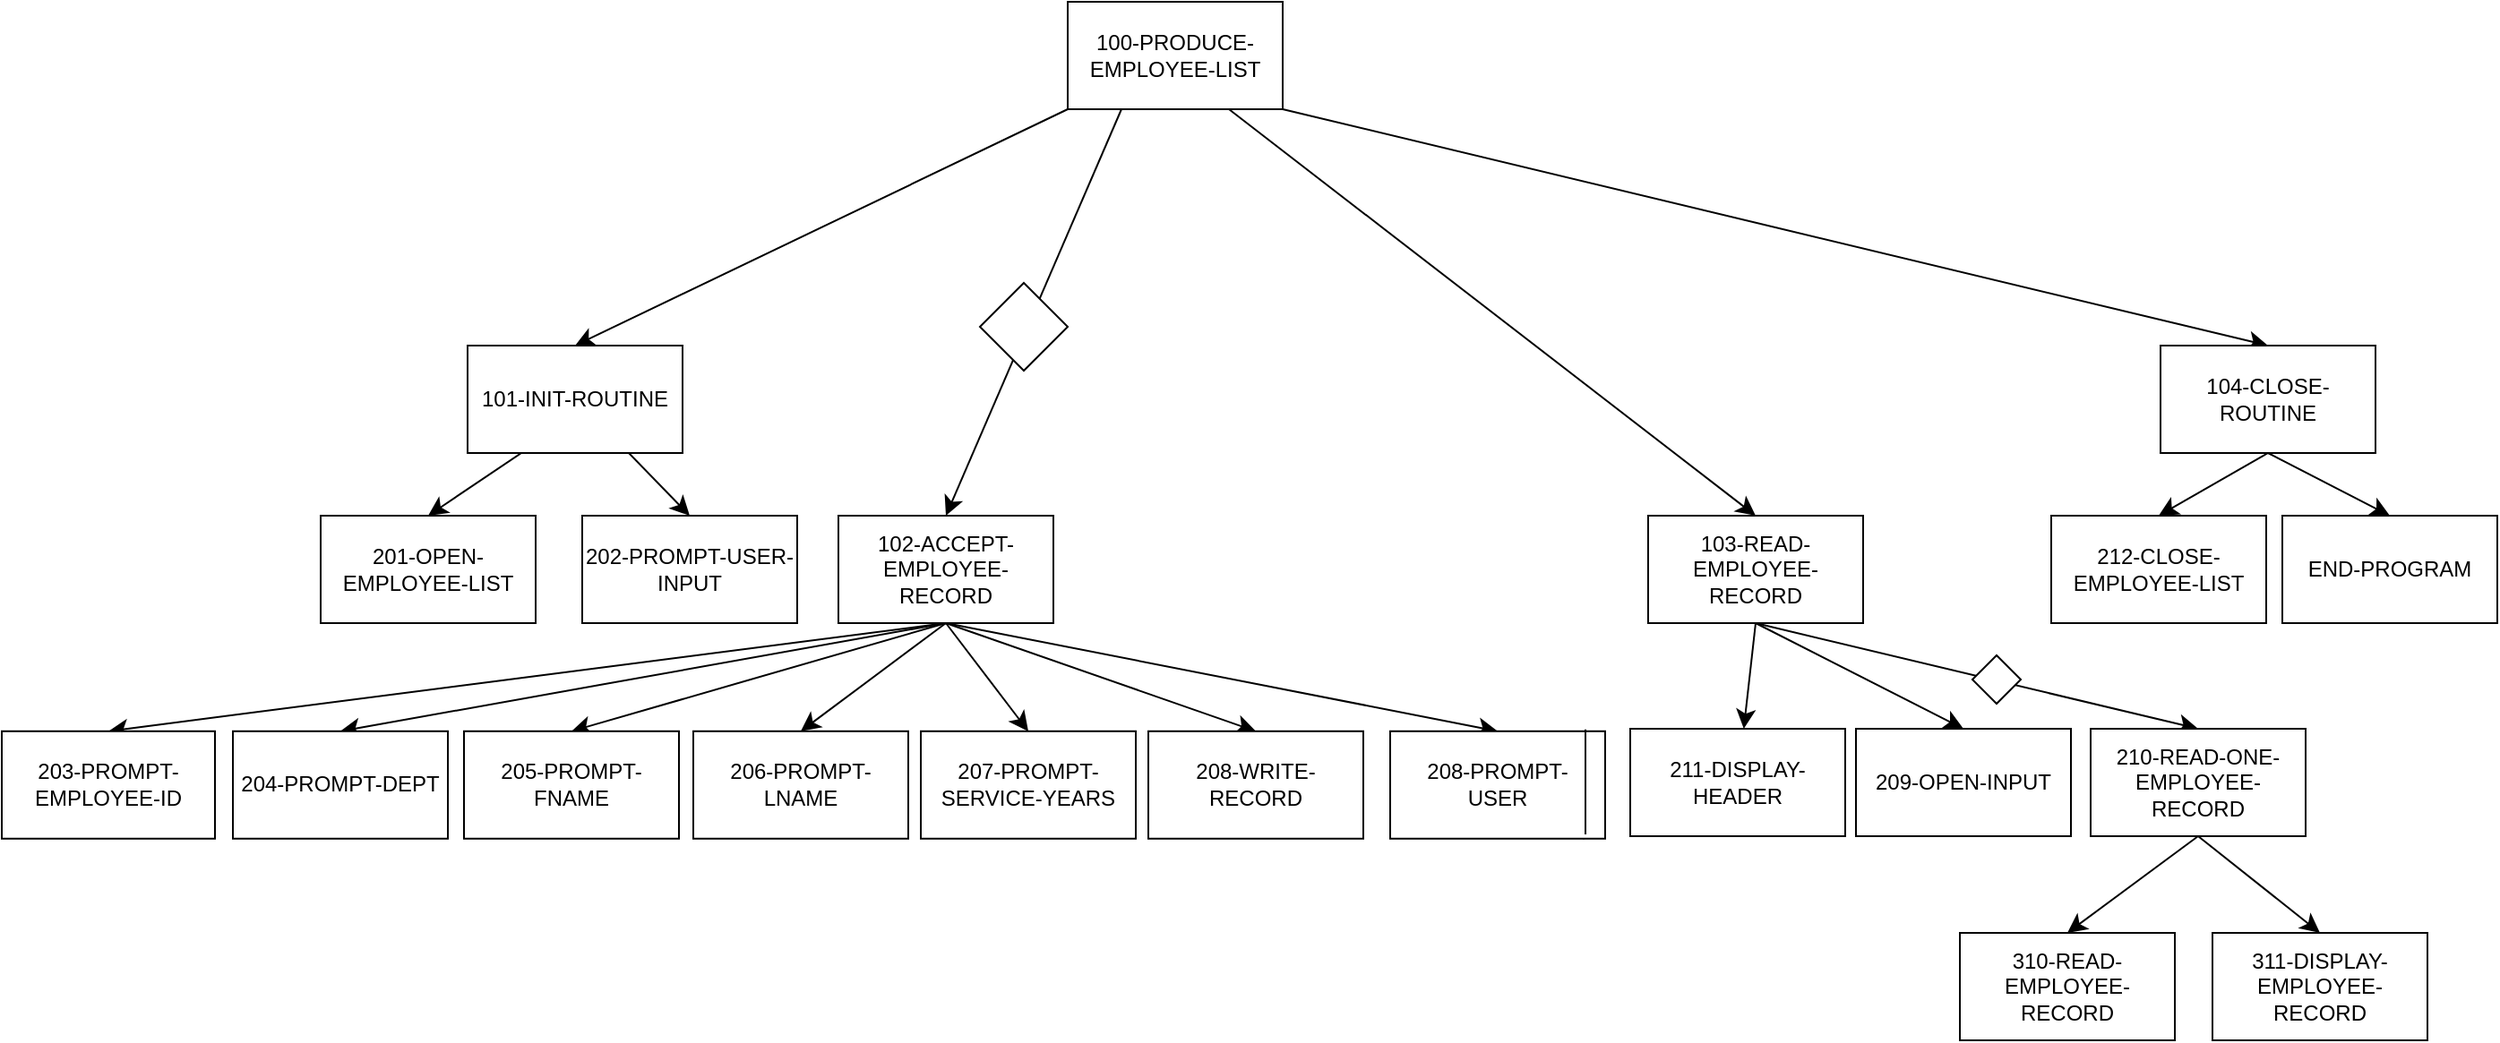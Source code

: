 <mxfile version="27.1.5">
  <diagram name="Page-1" id="BujZoUWbbAuTylbUrR1K">
    <mxGraphModel dx="1456" dy="1157" grid="0" gridSize="10" guides="1" tooltips="1" connect="1" arrows="1" fold="1" page="0" pageScale="1" pageWidth="850" pageHeight="1100" math="0" shadow="0">
      <root>
        <mxCell id="0" />
        <mxCell id="1" parent="0" />
        <mxCell id="QD17FKgBwL-icGlesGAo-3" style="edgeStyle=none;curved=1;rounded=0;orthogonalLoop=1;jettySize=auto;html=1;exitX=0;exitY=1;exitDx=0;exitDy=0;fontSize=12;startSize=8;endSize=8;entryX=0.5;entryY=0;entryDx=0;entryDy=0;" parent="1" source="6ozQBMaHB9t8dY59FctQ-1" target="6ozQBMaHB9t8dY59FctQ-2" edge="1">
          <mxGeometry relative="1" as="geometry" />
        </mxCell>
        <mxCell id="QD17FKgBwL-icGlesGAo-5" style="edgeStyle=none;curved=1;rounded=0;orthogonalLoop=1;jettySize=auto;html=1;exitX=1;exitY=1;exitDx=0;exitDy=0;entryX=0.5;entryY=0;entryDx=0;entryDy=0;fontSize=12;startSize=8;endSize=8;" parent="1" source="6ozQBMaHB9t8dY59FctQ-1" target="6ozQBMaHB9t8dY59FctQ-4" edge="1">
          <mxGeometry relative="1" as="geometry" />
        </mxCell>
        <mxCell id="8aIzDCT4HwBIkc66kDXe-2" style="edgeStyle=none;curved=1;rounded=0;orthogonalLoop=1;jettySize=auto;html=1;exitX=0.25;exitY=1;exitDx=0;exitDy=0;entryX=0.5;entryY=0;entryDx=0;entryDy=0;fontSize=12;startSize=8;endSize=8;" parent="1" source="6ozQBMaHB9t8dY59FctQ-1" target="6ozQBMaHB9t8dY59FctQ-3" edge="1">
          <mxGeometry relative="1" as="geometry" />
        </mxCell>
        <mxCell id="8aIzDCT4HwBIkc66kDXe-3" style="edgeStyle=none;curved=1;rounded=0;orthogonalLoop=1;jettySize=auto;html=1;exitX=0.75;exitY=1;exitDx=0;exitDy=0;entryX=0.5;entryY=0;entryDx=0;entryDy=0;fontSize=12;startSize=8;endSize=8;" parent="1" source="6ozQBMaHB9t8dY59FctQ-1" target="8aIzDCT4HwBIkc66kDXe-1" edge="1">
          <mxGeometry relative="1" as="geometry" />
        </mxCell>
        <mxCell id="6ozQBMaHB9t8dY59FctQ-1" value="&lt;div&gt;100-PRODUCE-EMPLOYEE-LIST&lt;/div&gt;" style="rounded=0;whiteSpace=wrap;html=1;" parent="1" vertex="1">
          <mxGeometry x="63" y="-191" width="120" height="60" as="geometry" />
        </mxCell>
        <mxCell id="QD17FKgBwL-icGlesGAo-1" style="edgeStyle=none;curved=1;rounded=0;orthogonalLoop=1;jettySize=auto;html=1;exitX=0.25;exitY=1;exitDx=0;exitDy=0;entryX=0.5;entryY=0;entryDx=0;entryDy=0;fontSize=12;startSize=8;endSize=8;" parent="1" source="6ozQBMaHB9t8dY59FctQ-2" target="6ozQBMaHB9t8dY59FctQ-5" edge="1">
          <mxGeometry relative="1" as="geometry" />
        </mxCell>
        <mxCell id="QD17FKgBwL-icGlesGAo-2" style="edgeStyle=none;curved=1;rounded=0;orthogonalLoop=1;jettySize=auto;html=1;exitX=0.75;exitY=1;exitDx=0;exitDy=0;entryX=0.5;entryY=0;entryDx=0;entryDy=0;fontSize=12;startSize=8;endSize=8;" parent="1" source="6ozQBMaHB9t8dY59FctQ-2" target="6ozQBMaHB9t8dY59FctQ-6" edge="1">
          <mxGeometry relative="1" as="geometry" />
        </mxCell>
        <mxCell id="6ozQBMaHB9t8dY59FctQ-2" value="&lt;div&gt;101-INIT-ROUTINE&lt;/div&gt;" style="rounded=0;whiteSpace=wrap;html=1;" parent="1" vertex="1">
          <mxGeometry x="-272" y="1" width="120" height="60" as="geometry" />
        </mxCell>
        <mxCell id="QD17FKgBwL-icGlesGAo-35" style="edgeStyle=none;curved=1;rounded=0;orthogonalLoop=1;jettySize=auto;html=1;exitX=0.5;exitY=1;exitDx=0;exitDy=0;entryX=0.5;entryY=0;entryDx=0;entryDy=0;fontSize=12;startSize=8;endSize=8;" parent="1" source="6ozQBMaHB9t8dY59FctQ-3" target="QD17FKgBwL-icGlesGAo-17" edge="1">
          <mxGeometry relative="1" as="geometry" />
        </mxCell>
        <mxCell id="QD17FKgBwL-icGlesGAo-38" style="edgeStyle=none;curved=1;rounded=0;orthogonalLoop=1;jettySize=auto;html=1;exitX=0.5;exitY=1;exitDx=0;exitDy=0;entryX=0.5;entryY=0;entryDx=0;entryDy=0;fontSize=12;startSize=8;endSize=8;" parent="1" source="6ozQBMaHB9t8dY59FctQ-3" target="QD17FKgBwL-icGlesGAo-18" edge="1">
          <mxGeometry relative="1" as="geometry" />
        </mxCell>
        <mxCell id="8aIzDCT4HwBIkc66kDXe-23" style="edgeStyle=none;curved=1;rounded=0;orthogonalLoop=1;jettySize=auto;html=1;exitX=0.5;exitY=1;exitDx=0;exitDy=0;entryX=0.5;entryY=0;entryDx=0;entryDy=0;fontSize=12;startSize=8;endSize=8;" parent="1" source="6ozQBMaHB9t8dY59FctQ-3" target="QD17FKgBwL-icGlesGAo-7" edge="1">
          <mxGeometry relative="1" as="geometry" />
        </mxCell>
        <mxCell id="8aIzDCT4HwBIkc66kDXe-24" style="edgeStyle=none;curved=1;rounded=0;orthogonalLoop=1;jettySize=auto;html=1;exitX=0.5;exitY=1;exitDx=0;exitDy=0;entryX=0.5;entryY=0;entryDx=0;entryDy=0;fontSize=12;startSize=8;endSize=8;" parent="1" source="6ozQBMaHB9t8dY59FctQ-3" target="QD17FKgBwL-icGlesGAo-16" edge="1">
          <mxGeometry relative="1" as="geometry" />
        </mxCell>
        <mxCell id="8aIzDCT4HwBIkc66kDXe-25" style="edgeStyle=none;curved=1;rounded=0;orthogonalLoop=1;jettySize=auto;html=1;exitX=0.5;exitY=1;exitDx=0;exitDy=0;entryX=0.5;entryY=0;entryDx=0;entryDy=0;fontSize=12;startSize=8;endSize=8;" parent="1" source="6ozQBMaHB9t8dY59FctQ-3" target="QD17FKgBwL-icGlesGAo-19" edge="1">
          <mxGeometry relative="1" as="geometry" />
        </mxCell>
        <mxCell id="8aIzDCT4HwBIkc66kDXe-26" style="edgeStyle=none;curved=1;rounded=0;orthogonalLoop=1;jettySize=auto;html=1;exitX=0.5;exitY=1;exitDx=0;exitDy=0;entryX=0.5;entryY=0;entryDx=0;entryDy=0;fontSize=12;startSize=8;endSize=8;" parent="1" source="6ozQBMaHB9t8dY59FctQ-3" target="QD17FKgBwL-icGlesGAo-32" edge="1">
          <mxGeometry relative="1" as="geometry" />
        </mxCell>
        <mxCell id="8aIzDCT4HwBIkc66kDXe-27" style="edgeStyle=none;curved=1;rounded=0;orthogonalLoop=1;jettySize=auto;html=1;exitX=0.5;exitY=1;exitDx=0;exitDy=0;entryX=0.5;entryY=0;entryDx=0;entryDy=0;fontSize=12;startSize=8;endSize=8;" parent="1" source="6ozQBMaHB9t8dY59FctQ-3" target="8aIzDCT4HwBIkc66kDXe-20" edge="1">
          <mxGeometry relative="1" as="geometry" />
        </mxCell>
        <mxCell id="6ozQBMaHB9t8dY59FctQ-3" value="&lt;div&gt;102-ACCEPT-EMPLOYEE-RECORD&lt;/div&gt;" style="rounded=0;whiteSpace=wrap;html=1;" parent="1" vertex="1">
          <mxGeometry x="-65" y="96" width="120" height="60" as="geometry" />
        </mxCell>
        <mxCell id="QD17FKgBwL-icGlesGAo-9" style="edgeStyle=none;curved=1;rounded=0;orthogonalLoop=1;jettySize=auto;html=1;exitX=0.5;exitY=1;exitDx=0;exitDy=0;entryX=0.5;entryY=0;entryDx=0;entryDy=0;fontSize=12;startSize=8;endSize=8;" parent="1" source="6ozQBMaHB9t8dY59FctQ-4" target="QD17FKgBwL-icGlesGAo-8" edge="1">
          <mxGeometry relative="1" as="geometry" />
        </mxCell>
        <mxCell id="QD17FKgBwL-icGlesGAo-10" style="edgeStyle=none;curved=1;rounded=0;orthogonalLoop=1;jettySize=auto;html=1;exitX=0.5;exitY=1;exitDx=0;exitDy=0;entryX=0.5;entryY=0;entryDx=0;entryDy=0;fontSize=12;startSize=8;endSize=8;" parent="1" source="6ozQBMaHB9t8dY59FctQ-4" target="QD17FKgBwL-icGlesGAo-6" edge="1">
          <mxGeometry relative="1" as="geometry" />
        </mxCell>
        <mxCell id="6ozQBMaHB9t8dY59FctQ-4" value="&lt;div&gt;104-CLOSE-ROUTINE&lt;/div&gt;" style="rounded=0;whiteSpace=wrap;html=1;" parent="1" vertex="1">
          <mxGeometry x="673" y="1" width="120" height="60" as="geometry" />
        </mxCell>
        <mxCell id="6ozQBMaHB9t8dY59FctQ-5" value="&lt;div&gt;201-OPEN-EMPLOYEE-LIST&lt;/div&gt;" style="rounded=0;whiteSpace=wrap;html=1;" parent="1" vertex="1">
          <mxGeometry x="-354" y="96" width="120" height="60" as="geometry" />
        </mxCell>
        <mxCell id="6ozQBMaHB9t8dY59FctQ-6" value="&lt;div&gt;202-PROMPT-USER-INPUT&lt;/div&gt;" style="rounded=0;whiteSpace=wrap;html=1;" parent="1" vertex="1">
          <mxGeometry x="-208" y="96" width="120" height="60" as="geometry" />
        </mxCell>
        <mxCell id="QD17FKgBwL-icGlesGAo-6" value="END-PROGRAM" style="rounded=0;whiteSpace=wrap;html=1;" parent="1" vertex="1">
          <mxGeometry x="741" y="96" width="120" height="60" as="geometry" />
        </mxCell>
        <mxCell id="QD17FKgBwL-icGlesGAo-7" value="&lt;div&gt;203-PROMPT-EMPLOYEE-ID&lt;/div&gt;" style="rounded=0;whiteSpace=wrap;html=1;" parent="1" vertex="1">
          <mxGeometry x="-532" y="216.38" width="119" height="60" as="geometry" />
        </mxCell>
        <mxCell id="QD17FKgBwL-icGlesGAo-8" value="212-CLOSE-EMPLOYEE-LIST" style="rounded=0;whiteSpace=wrap;html=1;" parent="1" vertex="1">
          <mxGeometry x="612" y="96" width="120" height="60" as="geometry" />
        </mxCell>
        <mxCell id="QD17FKgBwL-icGlesGAo-16" value="&lt;div&gt;204-PROMPT-DEPT&lt;/div&gt;" style="rounded=0;whiteSpace=wrap;html=1;" parent="1" vertex="1">
          <mxGeometry x="-403" y="216.38" width="120" height="60" as="geometry" />
        </mxCell>
        <mxCell id="QD17FKgBwL-icGlesGAo-17" value="&lt;div&gt;206-PROMPT-LNAME&lt;/div&gt;" style="rounded=0;whiteSpace=wrap;html=1;" parent="1" vertex="1">
          <mxGeometry x="-146" y="216.38" width="120" height="60" as="geometry" />
        </mxCell>
        <mxCell id="QD17FKgBwL-icGlesGAo-18" value="&lt;div&gt;205-PROMPT-FNAME&lt;/div&gt;" style="rounded=0;whiteSpace=wrap;html=1;" parent="1" vertex="1">
          <mxGeometry x="-274" y="216.38" width="120" height="60" as="geometry" />
        </mxCell>
        <mxCell id="QD17FKgBwL-icGlesGAo-19" value="&lt;div&gt;207-PROMPT-SERVICE-YEARS&lt;/div&gt;" style="rounded=0;whiteSpace=wrap;html=1;" parent="1" vertex="1">
          <mxGeometry x="-19" y="216.38" width="120" height="60" as="geometry" />
        </mxCell>
        <mxCell id="QD17FKgBwL-icGlesGAo-32" value="&lt;div&gt;208-WRITE-RECORD&lt;/div&gt;" style="rounded=0;whiteSpace=wrap;html=1;" parent="1" vertex="1">
          <mxGeometry x="108" y="216.38" width="120" height="60" as="geometry" />
        </mxCell>
        <mxCell id="8aIzDCT4HwBIkc66kDXe-6" style="edgeStyle=none;curved=1;rounded=0;orthogonalLoop=1;jettySize=auto;html=1;exitX=0.5;exitY=1;exitDx=0;exitDy=0;entryX=0.5;entryY=0;entryDx=0;entryDy=0;fontSize=12;startSize=8;endSize=8;" parent="1" source="8aIzDCT4HwBIkc66kDXe-1" target="8aIzDCT4HwBIkc66kDXe-4" edge="1">
          <mxGeometry relative="1" as="geometry" />
        </mxCell>
        <mxCell id="8aIzDCT4HwBIkc66kDXe-7" style="edgeStyle=none;curved=1;rounded=0;orthogonalLoop=1;jettySize=auto;html=1;exitX=0.5;exitY=1;exitDx=0;exitDy=0;entryX=0.5;entryY=0;entryDx=0;entryDy=0;fontSize=12;startSize=8;endSize=8;" parent="1" source="8aIzDCT4HwBIkc66kDXe-1" target="8aIzDCT4HwBIkc66kDXe-5" edge="1">
          <mxGeometry relative="1" as="geometry" />
        </mxCell>
        <mxCell id="XIpYc9pWq98CKUdgDG8n-21" style="edgeStyle=none;curved=1;rounded=0;orthogonalLoop=1;jettySize=auto;html=1;exitX=0.5;exitY=1;exitDx=0;exitDy=0;fontSize=12;startSize=8;endSize=8;" edge="1" parent="1" source="8aIzDCT4HwBIkc66kDXe-1" target="XIpYc9pWq98CKUdgDG8n-20">
          <mxGeometry relative="1" as="geometry" />
        </mxCell>
        <mxCell id="8aIzDCT4HwBIkc66kDXe-1" value="&lt;div&gt;103-READ-EMPLOYEE-RECORD&lt;/div&gt;" style="rounded=0;whiteSpace=wrap;html=1;" parent="1" vertex="1">
          <mxGeometry x="387" y="96" width="120" height="60" as="geometry" />
        </mxCell>
        <mxCell id="8aIzDCT4HwBIkc66kDXe-4" value="&lt;div&gt;209-OPEN-INPUT&lt;/div&gt;" style="rounded=0;whiteSpace=wrap;html=1;" parent="1" vertex="1">
          <mxGeometry x="503" y="215" width="120" height="60" as="geometry" />
        </mxCell>
        <mxCell id="8aIzDCT4HwBIkc66kDXe-12" style="edgeStyle=none;curved=1;rounded=0;orthogonalLoop=1;jettySize=auto;html=1;exitX=0.5;exitY=1;exitDx=0;exitDy=0;entryX=0.5;entryY=0;entryDx=0;entryDy=0;fontSize=12;startSize=8;endSize=8;" parent="1" source="8aIzDCT4HwBIkc66kDXe-5" target="8aIzDCT4HwBIkc66kDXe-8" edge="1">
          <mxGeometry relative="1" as="geometry" />
        </mxCell>
        <mxCell id="8aIzDCT4HwBIkc66kDXe-13" style="edgeStyle=none;curved=1;rounded=0;orthogonalLoop=1;jettySize=auto;html=1;exitX=0.5;exitY=1;exitDx=0;exitDy=0;entryX=0.5;entryY=0;entryDx=0;entryDy=0;fontSize=12;startSize=8;endSize=8;" parent="1" source="8aIzDCT4HwBIkc66kDXe-5" target="8aIzDCT4HwBIkc66kDXe-9" edge="1">
          <mxGeometry relative="1" as="geometry" />
        </mxCell>
        <mxCell id="8aIzDCT4HwBIkc66kDXe-5" value="&lt;div&gt;210-READ-ONE-EMPLOYEE-RECORD&lt;/div&gt;" style="rounded=0;whiteSpace=wrap;html=1;" parent="1" vertex="1">
          <mxGeometry x="634" y="215" width="120" height="60" as="geometry" />
        </mxCell>
        <mxCell id="8aIzDCT4HwBIkc66kDXe-8" value="&lt;div&gt;310-READ-EMPLOYEE-RECORD&lt;/div&gt;" style="rounded=0;whiteSpace=wrap;html=1;" parent="1" vertex="1">
          <mxGeometry x="561" y="329" width="120" height="60" as="geometry" />
        </mxCell>
        <mxCell id="8aIzDCT4HwBIkc66kDXe-9" value="&lt;div&gt;311-DISPLAY-EMPLOYEE-RECORD&lt;/div&gt;" style="rounded=0;whiteSpace=wrap;html=1;" parent="1" vertex="1">
          <mxGeometry x="702" y="329" width="120" height="60" as="geometry" />
        </mxCell>
        <mxCell id="8aIzDCT4HwBIkc66kDXe-11" value="" style="endArrow=none;html=1;rounded=0;fontSize=12;startSize=8;endSize=8;curved=1;entryX=0.892;entryY=-0.023;entryDx=0;entryDy=0;entryPerimeter=0;" parent="1" edge="1">
          <mxGeometry width="50" height="50" relative="1" as="geometry">
            <mxPoint x="351" y="276.57" as="sourcePoint" />
            <mxPoint x="351.04" y="216.19" as="targetPoint" />
          </mxGeometry>
        </mxCell>
        <mxCell id="8aIzDCT4HwBIkc66kDXe-14" value="" style="rhombus;whiteSpace=wrap;html=1;" parent="1" vertex="1">
          <mxGeometry x="568" y="174" width="27" height="27" as="geometry" />
        </mxCell>
        <mxCell id="8aIzDCT4HwBIkc66kDXe-19" value="" style="rhombus;whiteSpace=wrap;html=1;" parent="1" vertex="1">
          <mxGeometry x="14" y="-34" width="49" height="49" as="geometry" />
        </mxCell>
        <mxCell id="8aIzDCT4HwBIkc66kDXe-20" value="&lt;div&gt;208-PROMPT-&lt;/div&gt;&lt;div&gt;USER&lt;/div&gt;" style="rounded=0;whiteSpace=wrap;html=1;" parent="1" vertex="1">
          <mxGeometry x="243" y="216.38" width="120" height="60" as="geometry" />
        </mxCell>
        <mxCell id="8aIzDCT4HwBIkc66kDXe-21" value="" style="endArrow=none;html=1;rounded=0;fontSize=12;startSize=8;endSize=8;curved=1;" parent="1" edge="1">
          <mxGeometry width="50" height="50" relative="1" as="geometry">
            <mxPoint x="352" y="274" as="sourcePoint" />
            <mxPoint x="352" y="215.38" as="targetPoint" />
          </mxGeometry>
        </mxCell>
        <mxCell id="XIpYc9pWq98CKUdgDG8n-20" value="211-DISPLAY-HEADER" style="rounded=0;whiteSpace=wrap;html=1;" vertex="1" parent="1">
          <mxGeometry x="377" y="215" width="120" height="60" as="geometry" />
        </mxCell>
      </root>
    </mxGraphModel>
  </diagram>
</mxfile>
